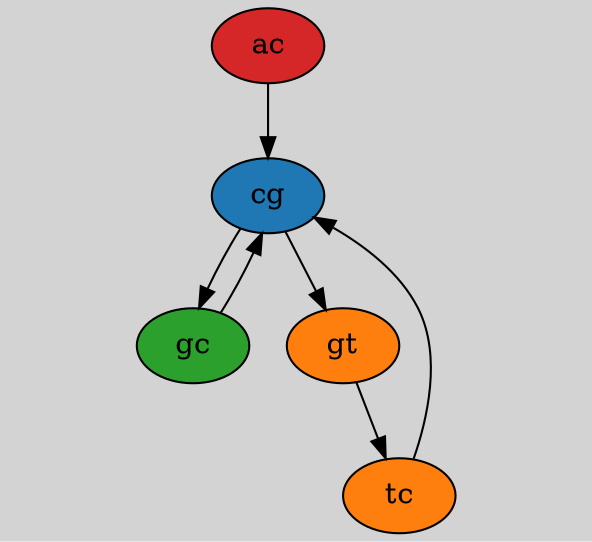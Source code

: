 digraph {
    graph [pad="0.912,0.055" bgcolor=lightgray]
    node [style=filled]
    ac [fillcolor="#d62728" pos="0,0!"]
    cg [fillcolor="#1f77b4" pos="-1,-1!"]
    gc [fillcolor="#2ca02c" pos="-1.5,0!"]
    gt [fillcolor="#ff7f0e" pos="-2.5,-1.5!"]
    tc [fillcolor="#ff7f0e" pos="-1,-2!"]
    ac -> cg
    cg -> gc
    gc -> cg
    cg -> gt
    gt -> tc
    tc -> cg
  }